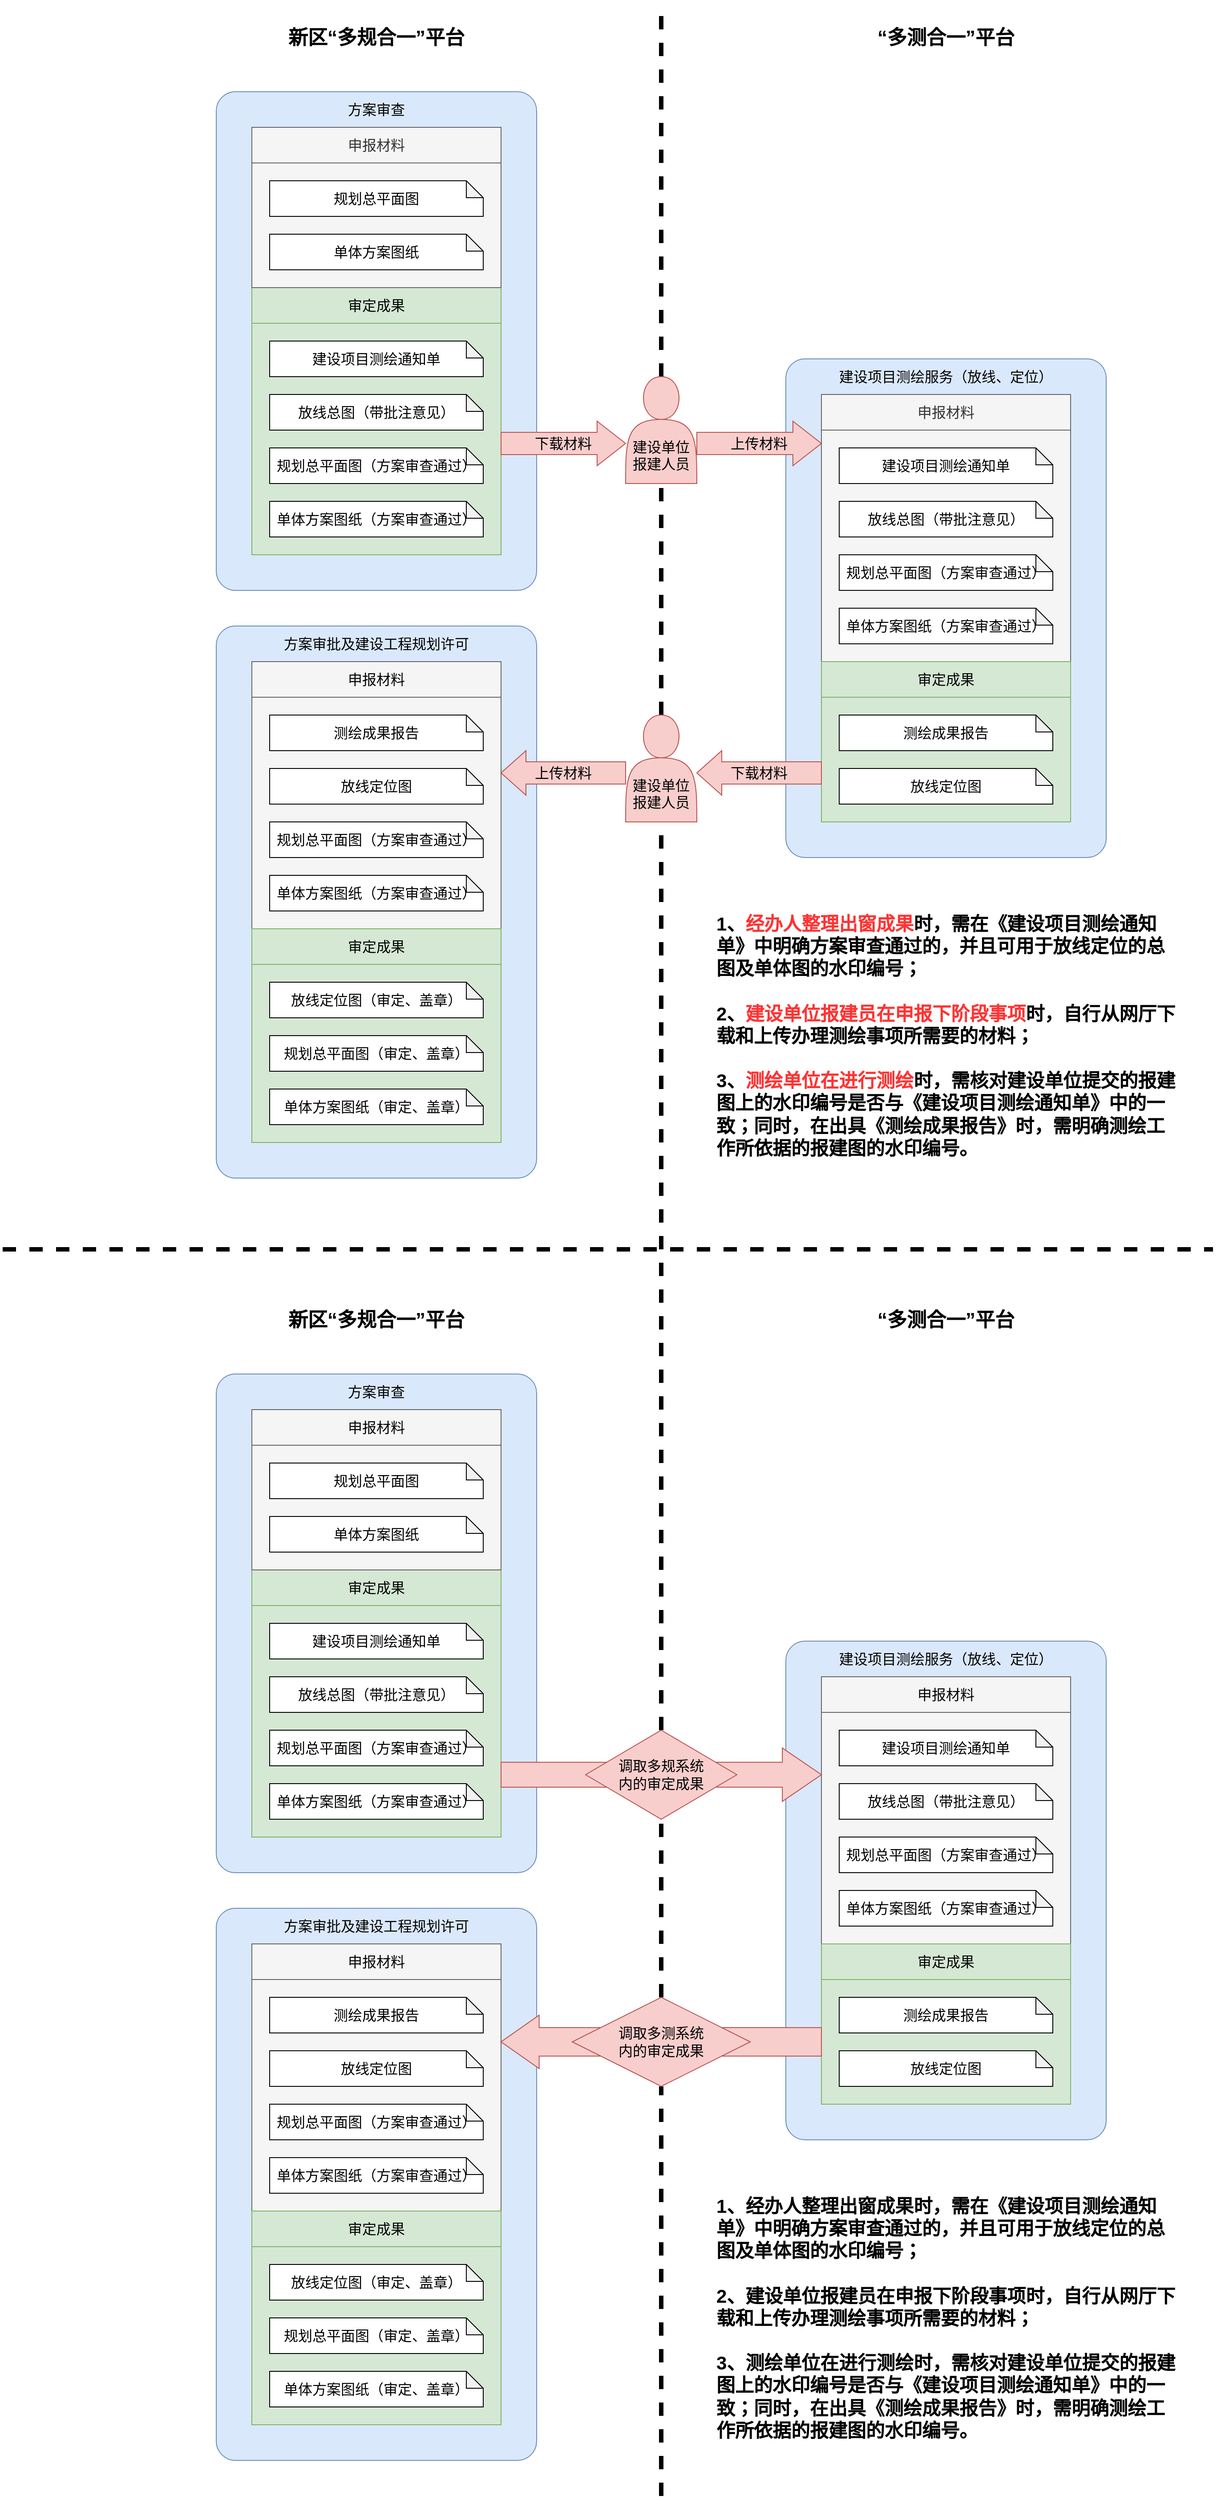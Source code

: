<mxfile version="15.6.6" type="github">
  <diagram id="HU3_-8M6IqhSkoxiqSs4" name="Page-1">
    <mxGraphModel dx="2012" dy="1831" grid="1" gridSize="10" guides="1" tooltips="1" connect="1" arrows="1" fold="1" page="1" pageScale="1" pageWidth="827" pageHeight="1169" math="0" shadow="0">
      <root>
        <mxCell id="0" />
        <mxCell id="1" parent="0" />
        <mxCell id="n4JV1IkBggr-FbLEgCfJ-69" value="" style="endArrow=none;dashed=1;html=1;strokeWidth=5;rounded=0;fontSize=16;fontColor=default;strokeColor=default;labelBackgroundColor=default;startArrow=none;" edge="1" parent="1" source="n4JV1IkBggr-FbLEgCfJ-171" target="n4JV1IkBggr-FbLEgCfJ-58">
          <mxGeometry width="50" height="50" relative="1" as="geometry">
            <mxPoint x="540" y="1680" as="sourcePoint" />
            <mxPoint x="540" y="-1140" as="targetPoint" />
          </mxGeometry>
        </mxCell>
        <mxCell id="n4JV1IkBggr-FbLEgCfJ-66" value="" style="endArrow=none;dashed=1;html=1;strokeWidth=5;rounded=0;fontSize=16;fontColor=default;strokeColor=default;labelBackgroundColor=default;startArrow=none;" edge="1" parent="1" source="n4JV1IkBggr-FbLEgCfJ-58">
          <mxGeometry width="50" height="50" relative="1" as="geometry">
            <mxPoint x="540" y="200" as="sourcePoint" />
            <mxPoint x="540" y="-1120" as="targetPoint" />
          </mxGeometry>
        </mxCell>
        <mxCell id="n4JV1IkBggr-FbLEgCfJ-53" value="" style="rounded=1;whiteSpace=wrap;html=1;fontSize=16;strokeColor=#6c8ebf;fillColor=#dae8fc;arcSize=6;fontColor=default;" vertex="1" parent="1">
          <mxGeometry x="680" y="-720" width="360" height="560" as="geometry" />
        </mxCell>
        <mxCell id="n4JV1IkBggr-FbLEgCfJ-51" value="" style="rounded=1;whiteSpace=wrap;html=1;fontSize=16;strokeColor=#6c8ebf;fillColor=#dae8fc;arcSize=6;fontColor=default;" vertex="1" parent="1">
          <mxGeometry x="40" y="-420" width="360" height="620" as="geometry" />
        </mxCell>
        <mxCell id="n4JV1IkBggr-FbLEgCfJ-52" value="方案审批及建设工程规划许可" style="text;html=1;strokeColor=none;fillColor=none;align=center;verticalAlign=middle;whiteSpace=wrap;rounded=0;fontSize=16;fontColor=default;" vertex="1" parent="1">
          <mxGeometry x="80" y="-420" width="280" height="40" as="geometry" />
        </mxCell>
        <mxCell id="n4JV1IkBggr-FbLEgCfJ-49" value="" style="rounded=1;whiteSpace=wrap;html=1;fontSize=16;strokeColor=#6c8ebf;fillColor=#dae8fc;arcSize=6;fontColor=default;" vertex="1" parent="1">
          <mxGeometry x="40" y="-1020" width="360" height="560" as="geometry" />
        </mxCell>
        <mxCell id="n4JV1IkBggr-FbLEgCfJ-8" value="" style="rounded=0;whiteSpace=wrap;html=1;fontSize=16;strokeColor=#82b366;fillColor=#d5e8d4;fontColor=default;" vertex="1" parent="1">
          <mxGeometry x="80" y="-800" width="280" height="300" as="geometry" />
        </mxCell>
        <mxCell id="n4JV1IkBggr-FbLEgCfJ-3" value="放线总图（带批注意见）" style="shape=note;whiteSpace=wrap;html=1;backgroundOutline=1;darkOpacity=0.05;fontColor=default;strokeColor=default;fillColor=default;fontSize=16;size=19;" vertex="1" parent="1">
          <mxGeometry x="100" y="-680" width="240" height="40" as="geometry" />
        </mxCell>
        <mxCell id="n4JV1IkBggr-FbLEgCfJ-4" value="规划总平面图（方案审查通过）" style="shape=note;whiteSpace=wrap;html=1;backgroundOutline=1;darkOpacity=0.05;fontColor=default;strokeColor=default;fillColor=default;fontSize=16;size=19;" vertex="1" parent="1">
          <mxGeometry x="100" y="-620" width="240" height="40" as="geometry" />
        </mxCell>
        <mxCell id="n4JV1IkBggr-FbLEgCfJ-6" value="单体方案图纸（方案审查通过）" style="shape=note;whiteSpace=wrap;html=1;backgroundOutline=1;darkOpacity=0.05;fontColor=default;strokeColor=default;fillColor=default;fontSize=16;size=19;" vertex="1" parent="1">
          <mxGeometry x="100" y="-560" width="240" height="40" as="geometry" />
        </mxCell>
        <mxCell id="n4JV1IkBggr-FbLEgCfJ-7" value="建设项目测绘通知单" style="shape=note;whiteSpace=wrap;html=1;backgroundOutline=1;darkOpacity=0.05;fontColor=default;strokeColor=default;fillColor=default;fontSize=16;size=19;" vertex="1" parent="1">
          <mxGeometry x="100" y="-740" width="240" height="40" as="geometry" />
        </mxCell>
        <mxCell id="n4JV1IkBggr-FbLEgCfJ-15" value="审定成果" style="text;html=1;strokeColor=#82b366;fillColor=#d5e8d4;align=center;verticalAlign=middle;whiteSpace=wrap;rounded=0;fontSize=16;fontColor=default;" vertex="1" parent="1">
          <mxGeometry x="80" y="-800" width="280" height="40" as="geometry" />
        </mxCell>
        <mxCell id="n4JV1IkBggr-FbLEgCfJ-16" value="" style="rounded=0;whiteSpace=wrap;html=1;fontSize=16;fontColor=#333333;strokeColor=#666666;fillColor=#f5f5f5;" vertex="1" parent="1">
          <mxGeometry x="80" y="-980" width="280" height="180" as="geometry" />
        </mxCell>
        <mxCell id="n4JV1IkBggr-FbLEgCfJ-18" value="规划总平面图" style="shape=note;whiteSpace=wrap;html=1;backgroundOutline=1;darkOpacity=0.05;fontColor=default;strokeColor=default;fillColor=default;fontSize=16;size=19;" vertex="1" parent="1">
          <mxGeometry x="100" y="-920" width="240" height="40" as="geometry" />
        </mxCell>
        <mxCell id="n4JV1IkBggr-FbLEgCfJ-19" value="单体方案图纸" style="shape=note;whiteSpace=wrap;html=1;backgroundOutline=1;darkOpacity=0.05;fontColor=default;strokeColor=default;fillColor=default;fontSize=16;size=19;" vertex="1" parent="1">
          <mxGeometry x="100" y="-860" width="240" height="40" as="geometry" />
        </mxCell>
        <mxCell id="n4JV1IkBggr-FbLEgCfJ-21" value="申报材料" style="text;html=1;strokeColor=#666666;fillColor=#f5f5f5;align=center;verticalAlign=middle;whiteSpace=wrap;rounded=0;fontSize=16;fontColor=#333333;" vertex="1" parent="1">
          <mxGeometry x="80" y="-980" width="280" height="40" as="geometry" />
        </mxCell>
        <mxCell id="n4JV1IkBggr-FbLEgCfJ-23" value="" style="rounded=0;whiteSpace=wrap;html=1;fontSize=16;strokeColor=#666666;fillColor=#f5f5f5;fontColor=#333333;" vertex="1" parent="1">
          <mxGeometry x="720" y="-680" width="280" height="300" as="geometry" />
        </mxCell>
        <mxCell id="n4JV1IkBggr-FbLEgCfJ-24" value="放线总图（带批注意见）" style="shape=note;whiteSpace=wrap;html=1;backgroundOutline=1;darkOpacity=0.05;fontColor=default;strokeColor=default;fillColor=default;fontSize=16;size=19;" vertex="1" parent="1">
          <mxGeometry x="740" y="-560" width="240" height="40" as="geometry" />
        </mxCell>
        <mxCell id="n4JV1IkBggr-FbLEgCfJ-25" value="规划总平面图（方案审查通过）" style="shape=note;whiteSpace=wrap;html=1;backgroundOutline=1;darkOpacity=0.05;fontColor=default;strokeColor=default;fillColor=default;fontSize=16;size=19;" vertex="1" parent="1">
          <mxGeometry x="740" y="-500" width="240" height="40" as="geometry" />
        </mxCell>
        <mxCell id="n4JV1IkBggr-FbLEgCfJ-26" value="单体方案图纸（方案审查通过）" style="shape=note;whiteSpace=wrap;html=1;backgroundOutline=1;darkOpacity=0.05;fontColor=default;strokeColor=default;fillColor=default;fontSize=16;size=19;" vertex="1" parent="1">
          <mxGeometry x="740" y="-440" width="240" height="40" as="geometry" />
        </mxCell>
        <mxCell id="n4JV1IkBggr-FbLEgCfJ-27" value="建设项目测绘通知单" style="shape=note;whiteSpace=wrap;html=1;backgroundOutline=1;darkOpacity=0.05;fontColor=default;strokeColor=default;fillColor=default;fontSize=16;size=19;" vertex="1" parent="1">
          <mxGeometry x="740" y="-620" width="240" height="40" as="geometry" />
        </mxCell>
        <mxCell id="n4JV1IkBggr-FbLEgCfJ-28" value="申报材料" style="text;html=1;strokeColor=#666666;fillColor=#f5f5f5;align=center;verticalAlign=middle;whiteSpace=wrap;rounded=0;fontSize=16;fontColor=#333333;" vertex="1" parent="1">
          <mxGeometry x="720" y="-680" width="280" height="40" as="geometry" />
        </mxCell>
        <mxCell id="n4JV1IkBggr-FbLEgCfJ-30" value="" style="rounded=0;whiteSpace=wrap;html=1;fontSize=16;strokeColor=#82b366;fillColor=#d5e8d4;fontColor=default;" vertex="1" parent="1">
          <mxGeometry x="720" y="-380" width="280" height="180" as="geometry" />
        </mxCell>
        <mxCell id="n4JV1IkBggr-FbLEgCfJ-31" value="放线定位图" style="shape=note;whiteSpace=wrap;html=1;backgroundOutline=1;darkOpacity=0.05;fontColor=default;strokeColor=default;fillColor=default;fontSize=16;size=19;" vertex="1" parent="1">
          <mxGeometry x="740" y="-260" width="240" height="40" as="geometry" />
        </mxCell>
        <mxCell id="n4JV1IkBggr-FbLEgCfJ-34" value="测绘成果报告" style="shape=note;whiteSpace=wrap;html=1;backgroundOutline=1;darkOpacity=0.05;fontColor=default;strokeColor=default;fillColor=default;fontSize=16;size=19;" vertex="1" parent="1">
          <mxGeometry x="740" y="-320" width="240" height="40" as="geometry" />
        </mxCell>
        <mxCell id="n4JV1IkBggr-FbLEgCfJ-35" value="审定成果" style="text;html=1;strokeColor=#82b366;fillColor=#d5e8d4;align=center;verticalAlign=middle;whiteSpace=wrap;rounded=0;fontSize=16;fontColor=default;" vertex="1" parent="1">
          <mxGeometry x="720" y="-380" width="280" height="40" as="geometry" />
        </mxCell>
        <mxCell id="n4JV1IkBggr-FbLEgCfJ-36" value="" style="rounded=0;whiteSpace=wrap;html=1;fontSize=16;strokeColor=#666666;fillColor=#f5f5f5;fontColor=default;" vertex="1" parent="1">
          <mxGeometry x="80" y="-380" width="280" height="300" as="geometry" />
        </mxCell>
        <mxCell id="n4JV1IkBggr-FbLEgCfJ-38" value="规划总平面图（方案审查通过）" style="shape=note;whiteSpace=wrap;html=1;backgroundOutline=1;darkOpacity=0.05;fontColor=default;strokeColor=default;fillColor=default;fontSize=16;size=19;" vertex="1" parent="1">
          <mxGeometry x="100" y="-200" width="240" height="40" as="geometry" />
        </mxCell>
        <mxCell id="n4JV1IkBggr-FbLEgCfJ-39" value="单体方案图纸（方案审查通过）" style="shape=note;whiteSpace=wrap;html=1;backgroundOutline=1;darkOpacity=0.05;fontColor=default;strokeColor=default;fillColor=default;fontSize=16;size=19;" vertex="1" parent="1">
          <mxGeometry x="100" y="-140" width="240" height="40" as="geometry" />
        </mxCell>
        <mxCell id="n4JV1IkBggr-FbLEgCfJ-41" value="申报材料" style="text;html=1;strokeColor=#666666;fillColor=#f5f5f5;align=center;verticalAlign=middle;whiteSpace=wrap;rounded=0;fontSize=16;fontColor=default;" vertex="1" parent="1">
          <mxGeometry x="80" y="-380" width="280" height="40" as="geometry" />
        </mxCell>
        <mxCell id="n4JV1IkBggr-FbLEgCfJ-42" value="测绘成果报告" style="shape=note;whiteSpace=wrap;html=1;backgroundOutline=1;darkOpacity=0.05;fontColor=default;strokeColor=default;fillColor=default;fontSize=16;size=19;" vertex="1" parent="1">
          <mxGeometry x="100" y="-320" width="240" height="40" as="geometry" />
        </mxCell>
        <mxCell id="n4JV1IkBggr-FbLEgCfJ-43" value="放线定位图" style="shape=note;whiteSpace=wrap;html=1;backgroundOutline=1;darkOpacity=0.05;fontColor=default;strokeColor=default;fillColor=default;fontSize=16;size=19;" vertex="1" parent="1">
          <mxGeometry x="100" y="-260" width="240" height="40" as="geometry" />
        </mxCell>
        <mxCell id="n4JV1IkBggr-FbLEgCfJ-44" value="" style="rounded=0;whiteSpace=wrap;html=1;fontSize=16;strokeColor=#82b366;fillColor=#d5e8d4;fontColor=default;" vertex="1" parent="1">
          <mxGeometry x="80" y="-80" width="280" height="240" as="geometry" />
        </mxCell>
        <mxCell id="n4JV1IkBggr-FbLEgCfJ-45" value="规划总平面图（审定、盖章）" style="shape=note;whiteSpace=wrap;html=1;backgroundOutline=1;darkOpacity=0.05;fontColor=default;strokeColor=default;fillColor=default;fontSize=16;size=19;" vertex="1" parent="1">
          <mxGeometry x="100" y="40" width="240" height="40" as="geometry" />
        </mxCell>
        <mxCell id="n4JV1IkBggr-FbLEgCfJ-46" value="放线定位图（审定、盖章）" style="shape=note;whiteSpace=wrap;html=1;backgroundOutline=1;darkOpacity=0.05;fontColor=default;strokeColor=default;fillColor=default;fontSize=16;size=19;" vertex="1" parent="1">
          <mxGeometry x="100" y="-20" width="240" height="40" as="geometry" />
        </mxCell>
        <mxCell id="n4JV1IkBggr-FbLEgCfJ-47" value="审定成果" style="text;html=1;strokeColor=#82b366;fillColor=#d5e8d4;align=center;verticalAlign=middle;whiteSpace=wrap;rounded=0;fontSize=16;fontColor=default;" vertex="1" parent="1">
          <mxGeometry x="80" y="-80" width="280" height="40" as="geometry" />
        </mxCell>
        <mxCell id="n4JV1IkBggr-FbLEgCfJ-48" value="单体方案图纸（审定、盖章）" style="shape=note;whiteSpace=wrap;html=1;backgroundOutline=1;darkOpacity=0.05;fontColor=default;strokeColor=default;fillColor=default;fontSize=16;size=19;" vertex="1" parent="1">
          <mxGeometry x="100" y="100" width="240" height="40" as="geometry" />
        </mxCell>
        <mxCell id="n4JV1IkBggr-FbLEgCfJ-50" value="方案审查" style="text;html=1;strokeColor=none;fillColor=none;align=center;verticalAlign=middle;whiteSpace=wrap;rounded=0;fontSize=16;fontColor=default;" vertex="1" parent="1">
          <mxGeometry x="80" y="-1020" width="280" height="40" as="geometry" />
        </mxCell>
        <mxCell id="n4JV1IkBggr-FbLEgCfJ-54" value="建设项目测绘服务（放线、定位）" style="text;html=1;strokeColor=none;fillColor=none;align=center;verticalAlign=middle;whiteSpace=wrap;rounded=0;fontSize=16;fontColor=default;" vertex="1" parent="1">
          <mxGeometry x="720" y="-720" width="280" height="40" as="geometry" />
        </mxCell>
        <mxCell id="n4JV1IkBggr-FbLEgCfJ-59" value="下载材料" style="shape=singleArrow;whiteSpace=wrap;html=1;fontSize=16;strokeColor=#b85450;fillColor=#f8cecc;arrowWidth=0.5;arrowSize=0.229;fontColor=default;" vertex="1" parent="1">
          <mxGeometry x="360" y="-650" width="140" height="50" as="geometry" />
        </mxCell>
        <mxCell id="n4JV1IkBggr-FbLEgCfJ-60" value="上传材料" style="shape=singleArrow;whiteSpace=wrap;html=1;fontSize=16;strokeColor=#b85450;fillColor=#f8cecc;arrowWidth=0.5;arrowSize=0.229;fontColor=default;" vertex="1" parent="1">
          <mxGeometry x="580" y="-650" width="140" height="50" as="geometry" />
        </mxCell>
        <mxCell id="n4JV1IkBggr-FbLEgCfJ-62" value="&lt;br&gt;&lt;br&gt;&lt;br&gt;建设单位&lt;br&gt;报建人员" style="shape=actor;whiteSpace=wrap;html=1;fontSize=16;strokeColor=#b85450;fillColor=#f8cecc;fontColor=default;" vertex="1" parent="1">
          <mxGeometry x="500" y="-320" width="80" height="120" as="geometry" />
        </mxCell>
        <mxCell id="n4JV1IkBggr-FbLEgCfJ-64" value="下载材料" style="shape=singleArrow;direction=west;whiteSpace=wrap;html=1;fontSize=16;strokeColor=#b85450;fillColor=#f8cecc;arrowWidth=0.5;arrowSize=0.2;fontColor=default;" vertex="1" parent="1">
          <mxGeometry x="580" y="-280" width="140" height="50" as="geometry" />
        </mxCell>
        <mxCell id="n4JV1IkBggr-FbLEgCfJ-65" value="上传材料" style="shape=singleArrow;direction=west;whiteSpace=wrap;html=1;fontSize=16;strokeColor=#b85450;fillColor=#f8cecc;arrowWidth=0.5;arrowSize=0.2;fontColor=default;" vertex="1" parent="1">
          <mxGeometry x="360" y="-280" width="140" height="50" as="geometry" />
        </mxCell>
        <mxCell id="n4JV1IkBggr-FbLEgCfJ-67" value="新区“多规合一”平台" style="text;html=1;strokeColor=none;fillColor=none;align=center;verticalAlign=middle;whiteSpace=wrap;rounded=0;fontSize=22;fontColor=default;fontStyle=1" vertex="1" parent="1">
          <mxGeometry x="80" y="-1100" width="280" height="40" as="geometry" />
        </mxCell>
        <mxCell id="n4JV1IkBggr-FbLEgCfJ-68" value="“多测合一”平台" style="text;html=1;strokeColor=none;fillColor=none;align=center;verticalAlign=middle;whiteSpace=wrap;rounded=0;fontSize=22;fontColor=default;fontStyle=1" vertex="1" parent="1">
          <mxGeometry x="720" y="-1100" width="280" height="40" as="geometry" />
        </mxCell>
        <mxCell id="n4JV1IkBggr-FbLEgCfJ-58" value="&lt;br&gt;&lt;br&gt;&lt;br&gt;建设单位&lt;br&gt;报建人员" style="shape=actor;whiteSpace=wrap;html=1;fontSize=16;strokeColor=#b85450;fillColor=#f8cecc;fontColor=default;" vertex="1" parent="1">
          <mxGeometry x="500" y="-700" width="80" height="120" as="geometry" />
        </mxCell>
        <mxCell id="n4JV1IkBggr-FbLEgCfJ-119" value="" style="rounded=1;whiteSpace=wrap;html=1;fontSize=16;strokeColor=#6c8ebf;fillColor=#dae8fc;arcSize=6;fontColor=default;" vertex="1" parent="1">
          <mxGeometry x="680" y="720" width="360" height="560" as="geometry" />
        </mxCell>
        <mxCell id="n4JV1IkBggr-FbLEgCfJ-120" value="" style="rounded=1;whiteSpace=wrap;html=1;fontSize=16;strokeColor=#6c8ebf;fillColor=#dae8fc;arcSize=6;fontColor=default;" vertex="1" parent="1">
          <mxGeometry x="40" y="1020" width="360" height="620" as="geometry" />
        </mxCell>
        <mxCell id="n4JV1IkBggr-FbLEgCfJ-121" value="方案审批及建设工程规划许可" style="text;html=1;strokeColor=none;fillColor=none;align=center;verticalAlign=middle;whiteSpace=wrap;rounded=0;fontSize=16;fontColor=default;" vertex="1" parent="1">
          <mxGeometry x="80" y="1020" width="280" height="40" as="geometry" />
        </mxCell>
        <mxCell id="n4JV1IkBggr-FbLEgCfJ-122" value="" style="rounded=1;whiteSpace=wrap;html=1;fontSize=16;strokeColor=#6c8ebf;fillColor=#dae8fc;arcSize=6;fontColor=default;" vertex="1" parent="1">
          <mxGeometry x="40" y="420" width="360" height="560" as="geometry" />
        </mxCell>
        <mxCell id="n4JV1IkBggr-FbLEgCfJ-123" value="" style="rounded=0;whiteSpace=wrap;html=1;fontSize=16;strokeColor=#82b366;fillColor=#d5e8d4;fontColor=default;" vertex="1" parent="1">
          <mxGeometry x="80" y="640" width="280" height="300" as="geometry" />
        </mxCell>
        <mxCell id="n4JV1IkBggr-FbLEgCfJ-124" value="放线总图（带批注意见）" style="shape=note;whiteSpace=wrap;html=1;backgroundOutline=1;darkOpacity=0.05;fontColor=default;strokeColor=default;fillColor=default;fontSize=16;size=19;" vertex="1" parent="1">
          <mxGeometry x="100" y="760" width="240" height="40" as="geometry" />
        </mxCell>
        <mxCell id="n4JV1IkBggr-FbLEgCfJ-125" value="规划总平面图（方案审查通过）" style="shape=note;whiteSpace=wrap;html=1;backgroundOutline=1;darkOpacity=0.05;fontColor=default;strokeColor=default;fillColor=default;fontSize=16;size=19;" vertex="1" parent="1">
          <mxGeometry x="100" y="820" width="240" height="40" as="geometry" />
        </mxCell>
        <mxCell id="n4JV1IkBggr-FbLEgCfJ-126" value="单体方案图纸（方案审查通过）" style="shape=note;whiteSpace=wrap;html=1;backgroundOutline=1;darkOpacity=0.05;fontColor=default;strokeColor=default;fillColor=default;fontSize=16;size=19;" vertex="1" parent="1">
          <mxGeometry x="100" y="880" width="240" height="40" as="geometry" />
        </mxCell>
        <mxCell id="n4JV1IkBggr-FbLEgCfJ-127" value="建设项目测绘通知单" style="shape=note;whiteSpace=wrap;html=1;backgroundOutline=1;darkOpacity=0.05;fontColor=default;strokeColor=default;fillColor=default;fontSize=16;size=19;" vertex="1" parent="1">
          <mxGeometry x="100" y="700" width="240" height="40" as="geometry" />
        </mxCell>
        <mxCell id="n4JV1IkBggr-FbLEgCfJ-128" value="审定成果" style="text;html=1;strokeColor=#82b366;fillColor=#d5e8d4;align=center;verticalAlign=middle;whiteSpace=wrap;rounded=0;fontSize=16;fontColor=default;" vertex="1" parent="1">
          <mxGeometry x="80" y="640" width="280" height="40" as="geometry" />
        </mxCell>
        <mxCell id="n4JV1IkBggr-FbLEgCfJ-129" value="" style="rounded=0;whiteSpace=wrap;html=1;fontSize=16;fontColor=default;strokeColor=#666666;fillColor=#f5f5f5;" vertex="1" parent="1">
          <mxGeometry x="80" y="460" width="280" height="180" as="geometry" />
        </mxCell>
        <mxCell id="n4JV1IkBggr-FbLEgCfJ-130" value="规划总平面图" style="shape=note;whiteSpace=wrap;html=1;backgroundOutline=1;darkOpacity=0.05;fontColor=default;strokeColor=default;fillColor=default;fontSize=16;size=19;" vertex="1" parent="1">
          <mxGeometry x="100" y="520" width="240" height="40" as="geometry" />
        </mxCell>
        <mxCell id="n4JV1IkBggr-FbLEgCfJ-131" value="单体方案图纸" style="shape=note;whiteSpace=wrap;html=1;backgroundOutline=1;darkOpacity=0.05;fontColor=default;strokeColor=default;fillColor=default;fontSize=16;size=19;" vertex="1" parent="1">
          <mxGeometry x="100" y="580" width="240" height="40" as="geometry" />
        </mxCell>
        <mxCell id="n4JV1IkBggr-FbLEgCfJ-132" value="申报材料" style="text;html=1;strokeColor=#666666;fillColor=#f5f5f5;align=center;verticalAlign=middle;whiteSpace=wrap;rounded=0;fontSize=16;fontColor=default;" vertex="1" parent="1">
          <mxGeometry x="80" y="460" width="280" height="40" as="geometry" />
        </mxCell>
        <mxCell id="n4JV1IkBggr-FbLEgCfJ-133" value="" style="rounded=0;whiteSpace=wrap;html=1;fontSize=16;strokeColor=#666666;fillColor=#f5f5f5;fontColor=default;" vertex="1" parent="1">
          <mxGeometry x="720" y="760" width="280" height="300" as="geometry" />
        </mxCell>
        <mxCell id="n4JV1IkBggr-FbLEgCfJ-134" value="放线总图（带批注意见）" style="shape=note;whiteSpace=wrap;html=1;backgroundOutline=1;darkOpacity=0.05;fontColor=default;strokeColor=default;fillColor=default;fontSize=16;size=19;" vertex="1" parent="1">
          <mxGeometry x="740" y="880" width="240" height="40" as="geometry" />
        </mxCell>
        <mxCell id="n4JV1IkBggr-FbLEgCfJ-135" value="规划总平面图（方案审查通过）" style="shape=note;whiteSpace=wrap;html=1;backgroundOutline=1;darkOpacity=0.05;fontColor=default;strokeColor=default;fillColor=default;fontSize=16;size=19;" vertex="1" parent="1">
          <mxGeometry x="740" y="940" width="240" height="40" as="geometry" />
        </mxCell>
        <mxCell id="n4JV1IkBggr-FbLEgCfJ-136" value="单体方案图纸（方案审查通过）" style="shape=note;whiteSpace=wrap;html=1;backgroundOutline=1;darkOpacity=0.05;fontColor=default;strokeColor=default;fillColor=default;fontSize=16;size=19;" vertex="1" parent="1">
          <mxGeometry x="740" y="1000" width="240" height="40" as="geometry" />
        </mxCell>
        <mxCell id="n4JV1IkBggr-FbLEgCfJ-137" value="建设项目测绘通知单" style="shape=note;whiteSpace=wrap;html=1;backgroundOutline=1;darkOpacity=0.05;fontColor=default;strokeColor=default;fillColor=default;fontSize=16;size=19;" vertex="1" parent="1">
          <mxGeometry x="740" y="820" width="240" height="40" as="geometry" />
        </mxCell>
        <mxCell id="n4JV1IkBggr-FbLEgCfJ-138" value="申报材料" style="text;html=1;strokeColor=#666666;fillColor=#f5f5f5;align=center;verticalAlign=middle;whiteSpace=wrap;rounded=0;fontSize=16;fontColor=default;" vertex="1" parent="1">
          <mxGeometry x="720" y="760" width="280" height="40" as="geometry" />
        </mxCell>
        <mxCell id="n4JV1IkBggr-FbLEgCfJ-139" value="" style="rounded=0;whiteSpace=wrap;html=1;fontSize=16;strokeColor=#82b366;fillColor=#d5e8d4;fontColor=default;" vertex="1" parent="1">
          <mxGeometry x="720" y="1060" width="280" height="180" as="geometry" />
        </mxCell>
        <mxCell id="n4JV1IkBggr-FbLEgCfJ-140" value="放线定位图" style="shape=note;whiteSpace=wrap;html=1;backgroundOutline=1;darkOpacity=0.05;fontColor=default;strokeColor=default;fillColor=default;fontSize=16;size=19;" vertex="1" parent="1">
          <mxGeometry x="740" y="1180" width="240" height="40" as="geometry" />
        </mxCell>
        <mxCell id="n4JV1IkBggr-FbLEgCfJ-141" value="测绘成果报告" style="shape=note;whiteSpace=wrap;html=1;backgroundOutline=1;darkOpacity=0.05;fontColor=default;strokeColor=default;fillColor=default;fontSize=16;size=19;" vertex="1" parent="1">
          <mxGeometry x="740" y="1120" width="240" height="40" as="geometry" />
        </mxCell>
        <mxCell id="n4JV1IkBggr-FbLEgCfJ-142" value="审定成果" style="text;html=1;strokeColor=#82b366;fillColor=#d5e8d4;align=center;verticalAlign=middle;whiteSpace=wrap;rounded=0;fontSize=16;fontColor=default;" vertex="1" parent="1">
          <mxGeometry x="720" y="1060" width="280" height="40" as="geometry" />
        </mxCell>
        <mxCell id="n4JV1IkBggr-FbLEgCfJ-143" value="" style="rounded=0;whiteSpace=wrap;html=1;fontSize=16;strokeColor=#666666;fillColor=#f5f5f5;fontColor=default;" vertex="1" parent="1">
          <mxGeometry x="80" y="1060" width="280" height="300" as="geometry" />
        </mxCell>
        <mxCell id="n4JV1IkBggr-FbLEgCfJ-144" value="规划总平面图（方案审查通过）" style="shape=note;whiteSpace=wrap;html=1;backgroundOutline=1;darkOpacity=0.05;fontColor=default;strokeColor=default;fillColor=default;fontSize=16;size=19;" vertex="1" parent="1">
          <mxGeometry x="100" y="1240" width="240" height="40" as="geometry" />
        </mxCell>
        <mxCell id="n4JV1IkBggr-FbLEgCfJ-145" value="单体方案图纸（方案审查通过）" style="shape=note;whiteSpace=wrap;html=1;backgroundOutline=1;darkOpacity=0.05;fontColor=default;strokeColor=default;fillColor=default;fontSize=16;size=19;" vertex="1" parent="1">
          <mxGeometry x="100" y="1300" width="240" height="40" as="geometry" />
        </mxCell>
        <mxCell id="n4JV1IkBggr-FbLEgCfJ-146" value="申报材料" style="text;html=1;strokeColor=#666666;fillColor=#f5f5f5;align=center;verticalAlign=middle;whiteSpace=wrap;rounded=0;fontSize=16;fontColor=default;" vertex="1" parent="1">
          <mxGeometry x="80" y="1060" width="280" height="40" as="geometry" />
        </mxCell>
        <mxCell id="n4JV1IkBggr-FbLEgCfJ-147" value="测绘成果报告" style="shape=note;whiteSpace=wrap;html=1;backgroundOutline=1;darkOpacity=0.05;fontColor=default;strokeColor=default;fillColor=default;fontSize=16;size=19;" vertex="1" parent="1">
          <mxGeometry x="100" y="1120" width="240" height="40" as="geometry" />
        </mxCell>
        <mxCell id="n4JV1IkBggr-FbLEgCfJ-148" value="放线定位图" style="shape=note;whiteSpace=wrap;html=1;backgroundOutline=1;darkOpacity=0.05;fontColor=default;strokeColor=default;fillColor=default;fontSize=16;size=19;" vertex="1" parent="1">
          <mxGeometry x="100" y="1180" width="240" height="40" as="geometry" />
        </mxCell>
        <mxCell id="n4JV1IkBggr-FbLEgCfJ-149" value="" style="rounded=0;whiteSpace=wrap;html=1;fontSize=16;strokeColor=#82b366;fillColor=#d5e8d4;fontColor=default;" vertex="1" parent="1">
          <mxGeometry x="80" y="1360" width="280" height="240" as="geometry" />
        </mxCell>
        <mxCell id="n4JV1IkBggr-FbLEgCfJ-150" value="规划总平面图（审定、盖章）" style="shape=note;whiteSpace=wrap;html=1;backgroundOutline=1;darkOpacity=0.05;fontColor=default;strokeColor=default;fillColor=default;fontSize=16;size=19;" vertex="1" parent="1">
          <mxGeometry x="100" y="1480" width="240" height="40" as="geometry" />
        </mxCell>
        <mxCell id="n4JV1IkBggr-FbLEgCfJ-151" value="放线定位图（审定、盖章）" style="shape=note;whiteSpace=wrap;html=1;backgroundOutline=1;darkOpacity=0.05;fontColor=default;strokeColor=default;fillColor=default;fontSize=16;size=19;" vertex="1" parent="1">
          <mxGeometry x="100" y="1420" width="240" height="40" as="geometry" />
        </mxCell>
        <mxCell id="n4JV1IkBggr-FbLEgCfJ-152" value="审定成果" style="text;html=1;strokeColor=#82b366;fillColor=#d5e8d4;align=center;verticalAlign=middle;whiteSpace=wrap;rounded=0;fontSize=16;fontColor=default;" vertex="1" parent="1">
          <mxGeometry x="80" y="1360" width="280" height="40" as="geometry" />
        </mxCell>
        <mxCell id="n4JV1IkBggr-FbLEgCfJ-153" value="单体方案图纸（审定、盖章）" style="shape=note;whiteSpace=wrap;html=1;backgroundOutline=1;darkOpacity=0.05;fontColor=default;strokeColor=default;fillColor=default;fontSize=16;size=19;" vertex="1" parent="1">
          <mxGeometry x="100" y="1540" width="240" height="40" as="geometry" />
        </mxCell>
        <mxCell id="n4JV1IkBggr-FbLEgCfJ-154" value="方案审查" style="text;html=1;strokeColor=none;fillColor=none;align=center;verticalAlign=middle;whiteSpace=wrap;rounded=0;fontSize=16;fontColor=default;" vertex="1" parent="1">
          <mxGeometry x="80" y="420" width="280" height="40" as="geometry" />
        </mxCell>
        <mxCell id="n4JV1IkBggr-FbLEgCfJ-155" value="建设项目测绘服务（放线、定位）" style="text;html=1;strokeColor=none;fillColor=none;align=center;verticalAlign=middle;whiteSpace=wrap;rounded=0;fontSize=16;fontColor=default;" vertex="1" parent="1">
          <mxGeometry x="720" y="720" width="280" height="40" as="geometry" />
        </mxCell>
        <mxCell id="n4JV1IkBggr-FbLEgCfJ-161" value="新区“多规合一”平台" style="text;html=1;strokeColor=none;fillColor=none;align=center;verticalAlign=middle;whiteSpace=wrap;rounded=0;fontSize=22;fontColor=default;fontStyle=1" vertex="1" parent="1">
          <mxGeometry x="80" y="340" width="280" height="40" as="geometry" />
        </mxCell>
        <mxCell id="n4JV1IkBggr-FbLEgCfJ-162" value="“多测合一”平台" style="text;html=1;strokeColor=none;fillColor=none;align=center;verticalAlign=middle;whiteSpace=wrap;rounded=0;fontSize=22;fontColor=default;fontStyle=1" vertex="1" parent="1">
          <mxGeometry x="720" y="340" width="280" height="40" as="geometry" />
        </mxCell>
        <mxCell id="n4JV1IkBggr-FbLEgCfJ-164" value="" style="endArrow=none;dashed=1;html=1;rounded=0;labelBackgroundColor=default;fontSize=22;fontColor=default;strokeColor=default;strokeWidth=5;" edge="1" parent="1">
          <mxGeometry width="50" height="50" relative="1" as="geometry">
            <mxPoint x="-200" y="280" as="sourcePoint" />
            <mxPoint x="1160" y="280" as="targetPoint" />
          </mxGeometry>
        </mxCell>
        <mxCell id="n4JV1IkBggr-FbLEgCfJ-172" value="" style="endArrow=none;dashed=1;html=1;strokeWidth=5;rounded=0;fontSize=16;fontColor=default;strokeColor=default;labelBackgroundColor=default;" edge="1" parent="1" target="n4JV1IkBggr-FbLEgCfJ-171">
          <mxGeometry width="50" height="50" relative="1" as="geometry">
            <mxPoint x="540" y="1680" as="sourcePoint" />
            <mxPoint x="540" y="-580" as="targetPoint" />
          </mxGeometry>
        </mxCell>
        <mxCell id="n4JV1IkBggr-FbLEgCfJ-174" value="" style="shape=singleArrow;whiteSpace=wrap;html=1;labelBackgroundColor=none;fontSize=16;strokeColor=#b85450;fillColor=#f8cecc;arrowWidth=0.467;arrowSize=0.122;fontColor=default;" vertex="1" parent="1">
          <mxGeometry x="360" y="840" width="360" height="60" as="geometry" />
        </mxCell>
        <mxCell id="n4JV1IkBggr-FbLEgCfJ-167" value="调取多规系统&lt;br&gt;内的审定成果" style="rhombus;whiteSpace=wrap;html=1;labelBackgroundColor=none;fontSize=16;strokeColor=#b85450;fillColor=#f8cecc;fontColor=default;" vertex="1" parent="1">
          <mxGeometry x="455" y="820" width="170" height="100" as="geometry" />
        </mxCell>
        <mxCell id="n4JV1IkBggr-FbLEgCfJ-175" value="" style="shape=singleArrow;direction=west;whiteSpace=wrap;html=1;labelBackgroundColor=none;fontSize=16;strokeColor=#b85450;fillColor=#f8cecc;arrowWidth=0.533;arrowSize=0.119;fontColor=default;" vertex="1" parent="1">
          <mxGeometry x="360" y="1140" width="360" height="60" as="geometry" />
        </mxCell>
        <mxCell id="n4JV1IkBggr-FbLEgCfJ-171" value="调取多测系统&lt;br&gt;内的审定成果" style="rhombus;whiteSpace=wrap;html=1;labelBackgroundColor=none;fontSize=16;strokeColor=#b85450;fillColor=#f8cecc;fontColor=default;" vertex="1" parent="1">
          <mxGeometry x="440" y="1120" width="200" height="100" as="geometry" />
        </mxCell>
        <mxCell id="n4JV1IkBggr-FbLEgCfJ-184" value="1、&lt;font color=&quot;#ff3333&quot;&gt;经办人整理出窗成果&lt;/font&gt;时，需在《建设项目测绘通知单》中明确方案审查通过的，并且可用于放线定位的总图及单体图的水印编号；&lt;br&gt;&lt;br style=&quot;font-size: 21px&quot;&gt;2、&lt;font&gt;&lt;font color=&quot;#ff3333&quot;&gt;建设单位报建员在申报下阶段事项&lt;/font&gt;时，&lt;/font&gt;自行从网厅下载和上传办理测绘事项所需要的材料；&lt;br&gt;&lt;br style=&quot;font-size: 21px&quot;&gt;3、&lt;font color=&quot;#ff3333&quot;&gt;测绘单位在进行测绘&lt;/font&gt;时，需核对建设单位提交的报建图上的水印编号是否与《建设项目测绘通知单》中的一致；同时，在出具《测绘成果报告》时，需明确测绘工作所依据的报建图的水印编号。" style="text;html=1;strokeColor=none;fillColor=none;align=left;verticalAlign=middle;whiteSpace=wrap;rounded=0;labelBackgroundColor=none;fontSize=21;fontColor=default;fontStyle=1" vertex="1" parent="1">
          <mxGeometry x="600" y="-120" width="520" height="320" as="geometry" />
        </mxCell>
        <mxCell id="n4JV1IkBggr-FbLEgCfJ-185" value="1、&lt;font&gt;经办人整理出窗成果&lt;/font&gt;时，需在《建设项目测绘通知单》中明确方案审查通过的，并且可用于放线定位的总图及单体图的水印编号；&lt;br&gt;&lt;br style=&quot;font-size: 21px&quot;&gt;2、&lt;font&gt;&lt;font&gt;建设单位报建员在申报下阶段事项&lt;/font&gt;时，&lt;/font&gt;自行从网厅下载和上传办理测绘事项所需要的材料；&lt;br&gt;&lt;br style=&quot;font-size: 21px&quot;&gt;3、&lt;font&gt;测绘单位在进行测绘&lt;/font&gt;时，需核对建设单位提交的报建图上的水印编号是否与《建设项目测绘通知单》中的一致；同时，在出具《测绘成果报告》时，需明确测绘工作所依据的报建图的水印编号。" style="text;html=1;strokeColor=none;fillColor=none;align=left;verticalAlign=middle;whiteSpace=wrap;rounded=0;labelBackgroundColor=none;fontSize=21;fontColor=default;fontStyle=1" vertex="1" parent="1">
          <mxGeometry x="600" y="1320" width="520" height="320" as="geometry" />
        </mxCell>
      </root>
    </mxGraphModel>
  </diagram>
</mxfile>
